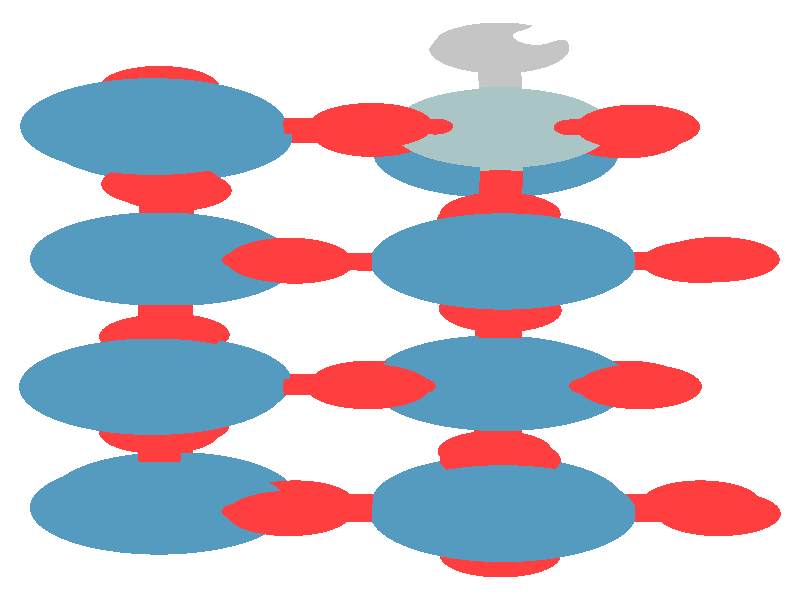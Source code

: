 #include "colors.inc"
#include "finish.inc"

global_settings {assumed_gamma 1 max_trace_level 6}
background {color White}
camera {perspective
  right -7.20*x up 14.93*y
  direction 50.00*z
  location <0,0,50.00> look_at <0,0,0>}
light_source {<  2.00,   3.00,  40.00> color White
  area_light <0.70, 0, 0>, <0, 0.70, 0>, 3, 3
  adaptive 1 jitter}

#declare simple = finish {phong 0.7}
#declare pale = finish {ambient .5 diffuse .85 roughness .001 specular 0.200 }
#declare intermediate = finish {ambient 0.3 diffuse 0.6 specular 0.10 roughness 0.04 }
#declare vmd = finish {ambient .0 diffuse .65 phong 0.1 phong_size 40. specular 0.500 }
#declare jmol = finish {ambient .2 diffuse .6 specular 1 roughness .001 metallic}
#declare ase2 = finish {ambient 0.05 brilliance 3 diffuse 0.6 metallic specular 0.70 roughness 0.04 reflection 0.15}
#declare ase3 = finish {ambient .15 brilliance 2 diffuse .6 metallic specular 1. roughness .001 reflection .0}
#declare glass = finish {ambient .05 diffuse .3 specular 1. roughness .001}
#declare glass2 = finish {ambient .0 diffuse .3 specular 1. reflection .25 roughness .001}
#declare Rcell = 0.100;
#declare Rbond = 0.200;

#macro atom(LOC, R, COL, TRANS, FIN)
  sphere{LOC, R texture{pigment{color COL transmit TRANS} finish{FIN}}}
#end
#macro constrain(LOC, R, COL, TRANS FIN)
union{torus{R, Rcell rotate 45*z texture{pigment{color COL transmit TRANS} finish{FIN}}}
      torus{R, Rcell rotate -45*z texture{pigment{color COL transmit TRANS} finish{FIN}}}
      translate LOC}
#end

atom(< -0.14,   6.75,  -1.53>, 0.26, rgb <1.00, 1.00, 1.00>, 0.0, ase3) // #0 
atom(<  1.44,   6.81,  -0.63>, 0.26, rgb <1.00, 1.00, 1.00>, 0.0, ase3) // #1 
atom(<  1.44,   6.81,  -2.43>, 0.26, rgb <1.00, 1.00, 1.00>, 0.0, ase3) // #2 
atom(<  0.92,   6.46,  -1.53>, 0.65, rgb <0.56, 0.56, 0.56>, 0.0, ase3) // #3 
atom(<  0.93,  -6.55,  -4.45>, 0.56, rgb <1.00, 0.05, 0.05>, 0.0, ase3) // #4 
atom(<  0.93,  -6.55,  -1.53>, 0.56, rgb <1.00, 0.05, 0.05>, 0.0, ase3) // #5 
atom(< -1.00,  -5.32,  -2.99>, 0.56, rgb <1.00, 0.05, 0.05>, 0.0, ase3) // #6 
atom(< -1.00,  -5.32,  -0.07>, 0.56, rgb <1.00, 0.05, 0.05>, 0.0, ase3) // #7 
atom(<  2.87,  -5.32,  -2.99>, 0.56, rgb <1.00, 0.05, 0.05>, 0.0, ase3) // #8 
atom(<  2.87,  -5.32,  -0.07>, 0.56, rgb <1.00, 0.05, 0.05>, 0.0, ase3) // #9 
atom(<  0.93,  -4.10,  -4.45>, 0.56, rgb <1.00, 0.05, 0.05>, 0.0, ase3) // #10 
atom(<  0.93,  -4.10,  -1.53>, 0.56, rgb <1.00, 0.05, 0.05>, 0.0, ase3) // #11 
atom(< -2.23,  -3.39,  -4.45>, 0.56, rgb <1.00, 0.05, 0.05>, 0.0, ase3) // #12 
atom(< -2.23,  -3.39,  -1.53>, 0.56, rgb <1.00, 0.05, 0.05>, 0.0, ase3) // #13 
atom(< -0.29,  -2.16,  -2.99>, 0.56, rgb <1.00, 0.05, 0.05>, 0.0, ase3) // #14 
atom(< -0.29,  -2.16,  -0.07>, 0.56, rgb <1.00, 0.05, 0.05>, 0.0, ase3) // #15 
atom(<  2.16,  -2.16,  -2.99>, 0.56, rgb <1.00, 0.05, 0.05>, 0.0, ase3) // #16 
atom(<  2.16,  -2.16,  -0.07>, 0.56, rgb <1.00, 0.05, 0.05>, 0.0, ase3) // #17 
atom(< -2.23,  -0.94,  -4.45>, 0.56, rgb <1.00, 0.05, 0.05>, 0.0, ase3) // #18 
atom(< -2.23,  -0.94,  -1.53>, 0.56, rgb <1.00, 0.05, 0.05>, 0.0, ase3) // #19 
atom(<  0.94,  -0.23,  -4.45>, 0.56, rgb <1.00, 0.05, 0.05>, 0.0, ase3) // #20 
atom(<  0.94,  -0.27,  -1.53>, 0.56, rgb <1.00, 0.05, 0.05>, 0.0, ase3) // #21 
atom(< -1.00,   0.99,  -2.99>, 0.56, rgb <1.00, 0.05, 0.05>, 0.0, ase3) // #22 
atom(< -1.00,   0.99,  -0.07>, 0.56, rgb <1.00, 0.05, 0.05>, 0.0, ase3) // #23 
atom(<  2.86,   1.01,  -2.99>, 0.56, rgb <1.00, 0.05, 0.05>, 0.0, ase3) // #24 
atom(<  2.86,   1.01,  -0.07>, 0.56, rgb <1.00, 0.05, 0.05>, 0.0, ase3) // #25 
atom(<  0.92,   2.17,  -4.45>, 0.56, rgb <1.00, 0.05, 0.05>, 0.0, ase3) // #26 
atom(<  0.93,   2.20,  -1.53>, 0.56, rgb <1.00, 0.05, 0.05>, 0.0, ase3) // #27 
atom(< -2.21,   2.97,  -4.45>, 0.56, rgb <1.00, 0.05, 0.05>, 0.0, ase3) // #28 
atom(< -2.21,   2.97,  -1.53>, 0.56, rgb <1.00, 0.05, 0.05>, 0.0, ase3) // #29 
atom(< -0.26,   4.34,  -3.06>, 0.56, rgb <1.00, 0.05, 0.05>, 0.0, ase3) // #30 
atom(< -0.26,   4.34,   0.00>, 0.56, rgb <1.00, 0.05, 0.05>, 0.0, ase3) // #31 
atom(<  2.14,   4.30,  -3.06>, 0.56, rgb <1.00, 0.05, 0.05>, 0.0, ase3) // #32 
atom(<  2.14,   4.30,  -0.00>, 0.56, rgb <1.00, 0.05, 0.05>, 0.0, ase3) // #33 
atom(< -2.23,   5.44,  -1.53>, 0.56, rgb <1.00, 0.05, 0.05>, 0.0, ase3) // #34 
atom(< -2.23,   5.47,  -4.45>, 0.56, rgb <1.00, 0.05, 0.05>, 0.0, ase3) // #35 
atom(< -2.23,  -5.32,  -4.45>, 1.20, rgb <0.09, 0.33, 0.53>, 0.0, ase3) // #36 
atom(< -2.23,  -5.32,  -1.53>, 1.20, rgb <0.09, 0.33, 0.53>, 0.0, ase3) // #37 
atom(<  0.93,  -5.32,  -2.99>, 1.20, rgb <0.09, 0.33, 0.53>, 0.0, ase3) // #38 
atom(<  0.93,  -5.32,  -0.07>, 1.20, rgb <0.09, 0.33, 0.53>, 0.0, ase3) // #39 
atom(< -2.23,  -2.16,  -2.99>, 1.20, rgb <0.09, 0.33, 0.53>, 0.0, ase3) // #40 
atom(< -2.23,  -2.16,  -0.07>, 1.20, rgb <0.09, 0.33, 0.53>, 0.0, ase3) // #41 
atom(<  0.93,  -2.16,  -4.45>, 1.20, rgb <0.09, 0.33, 0.53>, 0.0, ase3) // #42 
atom(<  0.93,  -2.16,  -1.53>, 1.20, rgb <0.09, 0.33, 0.53>, 0.0, ase3) // #43 
atom(<  0.93,   0.96,  -0.10>, 1.20, rgb <0.09, 0.33, 0.53>, 0.0, ase3) // #44 
atom(<  0.93,   0.96,  -2.97>, 1.20, rgb <0.09, 0.33, 0.53>, 0.0, ase3) // #45 
atom(< -2.22,   1.04,  -4.45>, 1.20, rgb <0.09, 0.33, 0.53>, 0.0, ase3) // #46 
atom(< -2.23,   1.05,  -1.53>, 1.20, rgb <0.09, 0.33, 0.53>, 0.0, ase3) // #47 
atom(<  0.94,   3.97,  -4.45>, 1.20, rgb <0.09, 0.33, 0.53>, 0.0, ase3) // #48 
atom(< -2.22,   4.32,  -0.07>, 1.20, rgb <0.09, 0.33, 0.53>, 0.0, ase3) // #49 
atom(< -2.22,   4.32,  -2.99>, 1.20, rgb <0.09, 0.33, 0.53>, 0.0, ase3) // #50 
atom(<  0.94,   4.41,  -1.53>, 1.02, rgb <0.40, 0.56, 0.56>, 0.0, ase3) // #51 
cylinder {<  0.92,   6.46,  -1.53>, <  0.39,   6.61,  -1.53>, Rbond texture{pigment {color rgb <0.56, 0.56, 0.56> transmit 0.0} finish{ase3}}}
cylinder {< -0.14,   6.75,  -1.53>, <  0.39,   6.61,  -1.53>, Rbond texture{pigment {color rgb <1.00, 1.00, 1.00> transmit 0.0} finish{ase3}}}
cylinder {<  0.92,   6.46,  -1.53>, <  1.18,   6.64,  -1.08>, Rbond texture{pigment {color rgb <0.56, 0.56, 0.56> transmit 0.0} finish{ase3}}}
cylinder {<  1.44,   6.81,  -0.63>, <  1.18,   6.64,  -1.08>, Rbond texture{pigment {color rgb <1.00, 1.00, 1.00> transmit 0.0} finish{ase3}}}
cylinder {<  0.92,   6.46,  -1.53>, <  1.18,   6.64,  -1.98>, Rbond texture{pigment {color rgb <0.56, 0.56, 0.56> transmit 0.0} finish{ase3}}}
cylinder {<  1.44,   6.81,  -2.43>, <  1.18,   6.64,  -1.98>, Rbond texture{pigment {color rgb <1.00, 1.00, 1.00> transmit 0.0} finish{ase3}}}
cylinder {< -2.23,  -5.32,  -4.45>, < -1.62,  -5.32,  -3.72>, Rbond texture{pigment {color rgb <0.09, 0.33, 0.53> transmit 0.0} finish{ase3}}}
cylinder {< -1.00,  -5.32,  -2.99>, < -1.62,  -5.32,  -3.72>, Rbond texture{pigment {color rgb <1.00, 0.05, 0.05> transmit 0.0} finish{ase3}}}
cylinder {< -2.23,  -5.32,  -4.45>, < -2.23,  -4.36,  -4.45>, Rbond texture{pigment {color rgb <0.09, 0.33, 0.53> transmit 0.0} finish{ase3}}}
cylinder {< -2.23,  -3.39,  -4.45>, < -2.23,  -4.36,  -4.45>, Rbond texture{pigment {color rgb <1.00, 0.05, 0.05> transmit 0.0} finish{ase3}}}
cylinder {< -2.23,  -5.32,  -1.53>, < -1.62,  -5.32,  -2.26>, Rbond texture{pigment {color rgb <0.09, 0.33, 0.53> transmit 0.0} finish{ase3}}}
cylinder {< -1.00,  -5.32,  -2.99>, < -1.62,  -5.32,  -2.26>, Rbond texture{pigment {color rgb <1.00, 0.05, 0.05> transmit 0.0} finish{ase3}}}
cylinder {< -2.23,  -5.32,  -1.53>, < -1.62,  -5.32,  -0.80>, Rbond texture{pigment {color rgb <0.09, 0.33, 0.53> transmit 0.0} finish{ase3}}}
cylinder {< -1.00,  -5.32,  -0.07>, < -1.62,  -5.32,  -0.80>, Rbond texture{pigment {color rgb <1.00, 0.05, 0.05> transmit 0.0} finish{ase3}}}
cylinder {< -2.23,  -5.32,  -1.53>, < -2.23,  -4.36,  -1.53>, Rbond texture{pigment {color rgb <0.09, 0.33, 0.53> transmit 0.0} finish{ase3}}}
cylinder {< -2.23,  -3.39,  -1.53>, < -2.23,  -4.36,  -1.53>, Rbond texture{pigment {color rgb <1.00, 0.05, 0.05> transmit 0.0} finish{ase3}}}
cylinder {<  0.93,  -5.32,  -2.99>, <  0.93,  -5.94,  -3.72>, Rbond texture{pigment {color rgb <0.09, 0.33, 0.53> transmit 0.0} finish{ase3}}}
cylinder {<  0.93,  -6.55,  -4.45>, <  0.93,  -5.94,  -3.72>, Rbond texture{pigment {color rgb <1.00, 0.05, 0.05> transmit 0.0} finish{ase3}}}
cylinder {<  0.93,  -5.32,  -2.99>, <  0.93,  -5.94,  -2.26>, Rbond texture{pigment {color rgb <0.09, 0.33, 0.53> transmit 0.0} finish{ase3}}}
cylinder {<  0.93,  -6.55,  -1.53>, <  0.93,  -5.94,  -2.26>, Rbond texture{pigment {color rgb <1.00, 0.05, 0.05> transmit 0.0} finish{ase3}}}
cylinder {<  0.93,  -5.32,  -2.99>, < -0.04,  -5.32,  -2.99>, Rbond texture{pigment {color rgb <0.09, 0.33, 0.53> transmit 0.0} finish{ase3}}}
cylinder {< -1.00,  -5.32,  -2.99>, < -0.04,  -5.32,  -2.99>, Rbond texture{pigment {color rgb <1.00, 0.05, 0.05> transmit 0.0} finish{ase3}}}
cylinder {<  0.93,  -5.32,  -2.99>, <  1.90,  -5.32,  -2.99>, Rbond texture{pigment {color rgb <0.09, 0.33, 0.53> transmit 0.0} finish{ase3}}}
cylinder {<  2.87,  -5.32,  -2.99>, <  1.90,  -5.32,  -2.99>, Rbond texture{pigment {color rgb <1.00, 0.05, 0.05> transmit 0.0} finish{ase3}}}
cylinder {<  0.93,  -5.32,  -2.99>, <  0.93,  -4.71,  -3.72>, Rbond texture{pigment {color rgb <0.09, 0.33, 0.53> transmit 0.0} finish{ase3}}}
cylinder {<  0.93,  -4.10,  -4.45>, <  0.93,  -4.71,  -3.72>, Rbond texture{pigment {color rgb <1.00, 0.05, 0.05> transmit 0.0} finish{ase3}}}
cylinder {<  0.93,  -5.32,  -2.99>, <  0.93,  -4.71,  -2.26>, Rbond texture{pigment {color rgb <0.09, 0.33, 0.53> transmit 0.0} finish{ase3}}}
cylinder {<  0.93,  -4.10,  -1.53>, <  0.93,  -4.71,  -2.26>, Rbond texture{pigment {color rgb <1.00, 0.05, 0.05> transmit 0.0} finish{ase3}}}
cylinder {<  0.93,  -5.32,  -0.07>, <  0.93,  -5.94,  -0.80>, Rbond texture{pigment {color rgb <0.09, 0.33, 0.53> transmit 0.0} finish{ase3}}}
cylinder {<  0.93,  -6.55,  -1.53>, <  0.93,  -5.94,  -0.80>, Rbond texture{pigment {color rgb <1.00, 0.05, 0.05> transmit 0.0} finish{ase3}}}
cylinder {<  0.93,  -5.32,  -0.07>, < -0.04,  -5.32,  -0.07>, Rbond texture{pigment {color rgb <0.09, 0.33, 0.53> transmit 0.0} finish{ase3}}}
cylinder {< -1.00,  -5.32,  -0.07>, < -0.04,  -5.32,  -0.07>, Rbond texture{pigment {color rgb <1.00, 0.05, 0.05> transmit 0.0} finish{ase3}}}
cylinder {<  0.93,  -5.32,  -0.07>, <  1.90,  -5.32,  -0.07>, Rbond texture{pigment {color rgb <0.09, 0.33, 0.53> transmit 0.0} finish{ase3}}}
cylinder {<  2.87,  -5.32,  -0.07>, <  1.90,  -5.32,  -0.07>, Rbond texture{pigment {color rgb <1.00, 0.05, 0.05> transmit 0.0} finish{ase3}}}
cylinder {<  0.93,  -5.32,  -0.07>, <  0.93,  -4.71,  -0.80>, Rbond texture{pigment {color rgb <0.09, 0.33, 0.53> transmit 0.0} finish{ase3}}}
cylinder {<  0.93,  -4.10,  -1.53>, <  0.93,  -4.71,  -0.80>, Rbond texture{pigment {color rgb <1.00, 0.05, 0.05> transmit 0.0} finish{ase3}}}
cylinder {< -2.23,  -2.16,  -2.99>, < -2.23,  -2.78,  -3.72>, Rbond texture{pigment {color rgb <0.09, 0.33, 0.53> transmit 0.0} finish{ase3}}}
cylinder {< -2.23,  -3.39,  -4.45>, < -2.23,  -2.78,  -3.72>, Rbond texture{pigment {color rgb <1.00, 0.05, 0.05> transmit 0.0} finish{ase3}}}
cylinder {< -2.23,  -2.16,  -2.99>, < -2.23,  -2.78,  -2.26>, Rbond texture{pigment {color rgb <0.09, 0.33, 0.53> transmit 0.0} finish{ase3}}}
cylinder {< -2.23,  -3.39,  -1.53>, < -2.23,  -2.78,  -2.26>, Rbond texture{pigment {color rgb <1.00, 0.05, 0.05> transmit 0.0} finish{ase3}}}
cylinder {< -2.23,  -2.16,  -2.99>, < -1.26,  -2.16,  -2.99>, Rbond texture{pigment {color rgb <0.09, 0.33, 0.53> transmit 0.0} finish{ase3}}}
cylinder {< -0.29,  -2.16,  -2.99>, < -1.26,  -2.16,  -2.99>, Rbond texture{pigment {color rgb <1.00, 0.05, 0.05> transmit 0.0} finish{ase3}}}
cylinder {< -2.23,  -2.16,  -2.99>, < -2.23,  -1.55,  -3.72>, Rbond texture{pigment {color rgb <0.09, 0.33, 0.53> transmit 0.0} finish{ase3}}}
cylinder {< -2.23,  -0.94,  -4.45>, < -2.23,  -1.55,  -3.72>, Rbond texture{pigment {color rgb <1.00, 0.05, 0.05> transmit 0.0} finish{ase3}}}
cylinder {< -2.23,  -2.16,  -2.99>, < -2.23,  -1.55,  -2.26>, Rbond texture{pigment {color rgb <0.09, 0.33, 0.53> transmit 0.0} finish{ase3}}}
cylinder {< -2.23,  -0.94,  -1.53>, < -2.23,  -1.55,  -2.26>, Rbond texture{pigment {color rgb <1.00, 0.05, 0.05> transmit 0.0} finish{ase3}}}
cylinder {< -2.23,  -2.16,  -0.07>, < -2.23,  -2.78,  -0.80>, Rbond texture{pigment {color rgb <0.09, 0.33, 0.53> transmit 0.0} finish{ase3}}}
cylinder {< -2.23,  -3.39,  -1.53>, < -2.23,  -2.78,  -0.80>, Rbond texture{pigment {color rgb <1.00, 0.05, 0.05> transmit 0.0} finish{ase3}}}
cylinder {< -2.23,  -2.16,  -0.07>, < -1.26,  -2.16,  -0.07>, Rbond texture{pigment {color rgb <0.09, 0.33, 0.53> transmit 0.0} finish{ase3}}}
cylinder {< -0.29,  -2.16,  -0.07>, < -1.26,  -2.16,  -0.07>, Rbond texture{pigment {color rgb <1.00, 0.05, 0.05> transmit 0.0} finish{ase3}}}
cylinder {< -2.23,  -2.16,  -0.07>, < -2.23,  -1.55,  -0.80>, Rbond texture{pigment {color rgb <0.09, 0.33, 0.53> transmit 0.0} finish{ase3}}}
cylinder {< -2.23,  -0.94,  -1.53>, < -2.23,  -1.55,  -0.80>, Rbond texture{pigment {color rgb <1.00, 0.05, 0.05> transmit 0.0} finish{ase3}}}
cylinder {<  0.93,  -2.16,  -4.45>, <  0.93,  -3.13,  -4.45>, Rbond texture{pigment {color rgb <0.09, 0.33, 0.53> transmit 0.0} finish{ase3}}}
cylinder {<  0.93,  -4.10,  -4.45>, <  0.93,  -3.13,  -4.45>, Rbond texture{pigment {color rgb <1.00, 0.05, 0.05> transmit 0.0} finish{ase3}}}
cylinder {<  0.93,  -2.16,  -4.45>, <  0.32,  -2.16,  -3.72>, Rbond texture{pigment {color rgb <0.09, 0.33, 0.53> transmit 0.0} finish{ase3}}}
cylinder {< -0.29,  -2.16,  -2.99>, <  0.32,  -2.16,  -3.72>, Rbond texture{pigment {color rgb <1.00, 0.05, 0.05> transmit 0.0} finish{ase3}}}
cylinder {<  0.93,  -2.16,  -4.45>, <  1.54,  -2.16,  -3.72>, Rbond texture{pigment {color rgb <0.09, 0.33, 0.53> transmit 0.0} finish{ase3}}}
cylinder {<  2.16,  -2.16,  -2.99>, <  1.54,  -2.16,  -3.72>, Rbond texture{pigment {color rgb <1.00, 0.05, 0.05> transmit 0.0} finish{ase3}}}
cylinder {<  0.93,  -2.16,  -4.45>, <  0.93,  -1.20,  -4.45>, Rbond texture{pigment {color rgb <0.09, 0.33, 0.53> transmit 0.0} finish{ase3}}}
cylinder {<  0.94,  -0.23,  -4.45>, <  0.93,  -1.20,  -4.45>, Rbond texture{pigment {color rgb <1.00, 0.05, 0.05> transmit 0.0} finish{ase3}}}
cylinder {<  0.93,  -2.16,  -1.53>, <  0.93,  -3.13,  -1.53>, Rbond texture{pigment {color rgb <0.09, 0.33, 0.53> transmit 0.0} finish{ase3}}}
cylinder {<  0.93,  -4.10,  -1.53>, <  0.93,  -3.13,  -1.53>, Rbond texture{pigment {color rgb <1.00, 0.05, 0.05> transmit 0.0} finish{ase3}}}
cylinder {<  0.93,  -2.16,  -1.53>, <  0.32,  -2.16,  -2.26>, Rbond texture{pigment {color rgb <0.09, 0.33, 0.53> transmit 0.0} finish{ase3}}}
cylinder {< -0.29,  -2.16,  -2.99>, <  0.32,  -2.16,  -2.26>, Rbond texture{pigment {color rgb <1.00, 0.05, 0.05> transmit 0.0} finish{ase3}}}
cylinder {<  0.93,  -2.16,  -1.53>, <  0.32,  -2.16,  -0.80>, Rbond texture{pigment {color rgb <0.09, 0.33, 0.53> transmit 0.0} finish{ase3}}}
cylinder {< -0.29,  -2.16,  -0.07>, <  0.32,  -2.16,  -0.80>, Rbond texture{pigment {color rgb <1.00, 0.05, 0.05> transmit 0.0} finish{ase3}}}
cylinder {<  0.93,  -2.16,  -1.53>, <  1.54,  -2.16,  -2.26>, Rbond texture{pigment {color rgb <0.09, 0.33, 0.53> transmit 0.0} finish{ase3}}}
cylinder {<  2.16,  -2.16,  -2.99>, <  1.54,  -2.16,  -2.26>, Rbond texture{pigment {color rgb <1.00, 0.05, 0.05> transmit 0.0} finish{ase3}}}
cylinder {<  0.93,  -2.16,  -1.53>, <  1.54,  -2.16,  -0.80>, Rbond texture{pigment {color rgb <0.09, 0.33, 0.53> transmit 0.0} finish{ase3}}}
cylinder {<  2.16,  -2.16,  -0.07>, <  1.54,  -2.16,  -0.80>, Rbond texture{pigment {color rgb <1.00, 0.05, 0.05> transmit 0.0} finish{ase3}}}
cylinder {<  0.93,  -2.16,  -1.53>, <  0.93,  -1.21,  -1.53>, Rbond texture{pigment {color rgb <0.09, 0.33, 0.53> transmit 0.0} finish{ase3}}}
cylinder {<  0.94,  -0.27,  -1.53>, <  0.93,  -1.21,  -1.53>, Rbond texture{pigment {color rgb <1.00, 0.05, 0.05> transmit 0.0} finish{ase3}}}
cylinder {<  0.93,   0.96,  -0.10>, <  0.93,   0.34,  -0.81>, Rbond texture{pigment {color rgb <0.09, 0.33, 0.53> transmit 0.0} finish{ase3}}}
cylinder {<  0.94,  -0.27,  -1.53>, <  0.93,   0.34,  -0.81>, Rbond texture{pigment {color rgb <1.00, 0.05, 0.05> transmit 0.0} finish{ase3}}}
cylinder {<  0.93,   0.96,  -0.10>, < -0.03,   0.97,  -0.08>, Rbond texture{pigment {color rgb <0.09, 0.33, 0.53> transmit 0.0} finish{ase3}}}
cylinder {< -1.00,   0.99,  -0.07>, < -0.03,   0.97,  -0.08>, Rbond texture{pigment {color rgb <1.00, 0.05, 0.05> transmit 0.0} finish{ase3}}}
cylinder {<  0.93,   0.96,  -0.10>, <  1.90,   0.98,  -0.08>, Rbond texture{pigment {color rgb <0.09, 0.33, 0.53> transmit 0.0} finish{ase3}}}
cylinder {<  2.86,   1.01,  -0.07>, <  1.90,   0.98,  -0.08>, Rbond texture{pigment {color rgb <1.00, 0.05, 0.05> transmit 0.0} finish{ase3}}}
cylinder {<  0.93,   0.96,  -0.10>, <  0.93,   1.58,  -0.81>, Rbond texture{pigment {color rgb <0.09, 0.33, 0.53> transmit 0.0} finish{ase3}}}
cylinder {<  0.93,   2.20,  -1.53>, <  0.93,   1.58,  -0.81>, Rbond texture{pigment {color rgb <1.00, 0.05, 0.05> transmit 0.0} finish{ase3}}}
cylinder {<  0.93,   0.96,  -2.97>, <  0.93,   0.36,  -3.71>, Rbond texture{pigment {color rgb <0.09, 0.33, 0.53> transmit 0.0} finish{ase3}}}
cylinder {<  0.94,  -0.23,  -4.45>, <  0.93,   0.36,  -3.71>, Rbond texture{pigment {color rgb <1.00, 0.05, 0.05> transmit 0.0} finish{ase3}}}
cylinder {<  0.93,   0.96,  -2.97>, <  0.93,   0.34,  -2.25>, Rbond texture{pigment {color rgb <0.09, 0.33, 0.53> transmit 0.0} finish{ase3}}}
cylinder {<  0.94,  -0.27,  -1.53>, <  0.93,   0.34,  -2.25>, Rbond texture{pigment {color rgb <1.00, 0.05, 0.05> transmit 0.0} finish{ase3}}}
cylinder {<  0.93,   0.96,  -2.97>, < -0.03,   0.97,  -2.98>, Rbond texture{pigment {color rgb <0.09, 0.33, 0.53> transmit 0.0} finish{ase3}}}
cylinder {< -1.00,   0.99,  -2.99>, < -0.03,   0.97,  -2.98>, Rbond texture{pigment {color rgb <1.00, 0.05, 0.05> transmit 0.0} finish{ase3}}}
cylinder {<  0.93,   0.96,  -2.97>, <  1.90,   0.98,  -2.98>, Rbond texture{pigment {color rgb <0.09, 0.33, 0.53> transmit 0.0} finish{ase3}}}
cylinder {<  2.86,   1.01,  -2.99>, <  1.90,   0.98,  -2.98>, Rbond texture{pigment {color rgb <1.00, 0.05, 0.05> transmit 0.0} finish{ase3}}}
cylinder {<  0.93,   0.96,  -2.97>, <  0.93,   1.56,  -3.71>, Rbond texture{pigment {color rgb <0.09, 0.33, 0.53> transmit 0.0} finish{ase3}}}
cylinder {<  0.92,   2.17,  -4.45>, <  0.93,   1.56,  -3.71>, Rbond texture{pigment {color rgb <1.00, 0.05, 0.05> transmit 0.0} finish{ase3}}}
cylinder {<  0.93,   0.96,  -2.97>, <  0.93,   1.58,  -2.25>, Rbond texture{pigment {color rgb <0.09, 0.33, 0.53> transmit 0.0} finish{ase3}}}
cylinder {<  0.93,   2.20,  -1.53>, <  0.93,   1.58,  -2.25>, Rbond texture{pigment {color rgb <1.00, 0.05, 0.05> transmit 0.0} finish{ase3}}}
cylinder {< -2.22,   1.04,  -4.45>, < -2.23,   0.05,  -4.45>, Rbond texture{pigment {color rgb <0.09, 0.33, 0.53> transmit 0.0} finish{ase3}}}
cylinder {< -2.23,  -0.94,  -4.45>, < -2.23,   0.05,  -4.45>, Rbond texture{pigment {color rgb <1.00, 0.05, 0.05> transmit 0.0} finish{ase3}}}
cylinder {< -2.22,   1.04,  -4.45>, < -1.61,   1.01,  -3.72>, Rbond texture{pigment {color rgb <0.09, 0.33, 0.53> transmit 0.0} finish{ase3}}}
cylinder {< -1.00,   0.99,  -2.99>, < -1.61,   1.01,  -3.72>, Rbond texture{pigment {color rgb <1.00, 0.05, 0.05> transmit 0.0} finish{ase3}}}
cylinder {< -2.22,   1.04,  -4.45>, < -2.22,   2.00,  -4.45>, Rbond texture{pigment {color rgb <0.09, 0.33, 0.53> transmit 0.0} finish{ase3}}}
cylinder {< -2.21,   2.97,  -4.45>, < -2.22,   2.00,  -4.45>, Rbond texture{pigment {color rgb <1.00, 0.05, 0.05> transmit 0.0} finish{ase3}}}
cylinder {< -2.23,   1.05,  -1.53>, < -2.23,   0.06,  -1.53>, Rbond texture{pigment {color rgb <0.09, 0.33, 0.53> transmit 0.0} finish{ase3}}}
cylinder {< -2.23,  -0.94,  -1.53>, < -2.23,   0.06,  -1.53>, Rbond texture{pigment {color rgb <1.00, 0.05, 0.05> transmit 0.0} finish{ase3}}}
cylinder {< -2.23,   1.05,  -1.53>, < -1.61,   1.02,  -2.26>, Rbond texture{pigment {color rgb <0.09, 0.33, 0.53> transmit 0.0} finish{ase3}}}
cylinder {< -1.00,   0.99,  -2.99>, < -1.61,   1.02,  -2.26>, Rbond texture{pigment {color rgb <1.00, 0.05, 0.05> transmit 0.0} finish{ase3}}}
cylinder {< -2.23,   1.05,  -1.53>, < -1.61,   1.02,  -0.80>, Rbond texture{pigment {color rgb <0.09, 0.33, 0.53> transmit 0.0} finish{ase3}}}
cylinder {< -1.00,   0.99,  -0.07>, < -1.61,   1.02,  -0.80>, Rbond texture{pigment {color rgb <1.00, 0.05, 0.05> transmit 0.0} finish{ase3}}}
cylinder {< -2.23,   1.05,  -1.53>, < -2.22,   2.01,  -1.53>, Rbond texture{pigment {color rgb <0.09, 0.33, 0.53> transmit 0.0} finish{ase3}}}
cylinder {< -2.21,   2.97,  -1.53>, < -2.22,   2.01,  -1.53>, Rbond texture{pigment {color rgb <1.00, 0.05, 0.05> transmit 0.0} finish{ase3}}}
cylinder {<  0.94,   3.97,  -4.45>, <  0.93,   3.07,  -4.45>, Rbond texture{pigment {color rgb <0.09, 0.33, 0.53> transmit 0.0} finish{ase3}}}
cylinder {<  0.92,   2.17,  -4.45>, <  0.93,   3.07,  -4.45>, Rbond texture{pigment {color rgb <1.00, 0.05, 0.05> transmit 0.0} finish{ase3}}}
cylinder {<  0.94,   3.97,  -4.45>, <  0.34,   4.16,  -3.76>, Rbond texture{pigment {color rgb <0.09, 0.33, 0.53> transmit 0.0} finish{ase3}}}
cylinder {< -0.26,   4.34,  -3.06>, <  0.34,   4.16,  -3.76>, Rbond texture{pigment {color rgb <1.00, 0.05, 0.05> transmit 0.0} finish{ase3}}}
cylinder {<  0.94,   3.97,  -4.45>, <  1.54,   4.14,  -3.76>, Rbond texture{pigment {color rgb <0.09, 0.33, 0.53> transmit 0.0} finish{ase3}}}
cylinder {<  2.14,   4.30,  -3.06>, <  1.54,   4.14,  -3.76>, Rbond texture{pigment {color rgb <1.00, 0.05, 0.05> transmit 0.0} finish{ase3}}}
cylinder {< -2.22,   4.32,  -0.07>, < -2.22,   3.65,  -0.80>, Rbond texture{pigment {color rgb <0.09, 0.33, 0.53> transmit 0.0} finish{ase3}}}
cylinder {< -2.21,   2.97,  -1.53>, < -2.22,   3.65,  -0.80>, Rbond texture{pigment {color rgb <1.00, 0.05, 0.05> transmit 0.0} finish{ase3}}}
cylinder {< -2.22,   4.32,  -0.07>, < -1.24,   4.33,  -0.03>, Rbond texture{pigment {color rgb <0.09, 0.33, 0.53> transmit 0.0} finish{ase3}}}
cylinder {< -0.26,   4.34,   0.00>, < -1.24,   4.33,  -0.03>, Rbond texture{pigment {color rgb <1.00, 0.05, 0.05> transmit 0.0} finish{ase3}}}
cylinder {< -2.22,   4.32,  -0.07>, < -2.23,   4.88,  -0.80>, Rbond texture{pigment {color rgb <0.09, 0.33, 0.53> transmit 0.0} finish{ase3}}}
cylinder {< -2.23,   5.44,  -1.53>, < -2.23,   4.88,  -0.80>, Rbond texture{pigment {color rgb <1.00, 0.05, 0.05> transmit 0.0} finish{ase3}}}
cylinder {< -2.22,   4.32,  -2.99>, < -2.21,   3.64,  -3.72>, Rbond texture{pigment {color rgb <0.09, 0.33, 0.53> transmit 0.0} finish{ase3}}}
cylinder {< -2.21,   2.97,  -4.45>, < -2.21,   3.64,  -3.72>, Rbond texture{pigment {color rgb <1.00, 0.05, 0.05> transmit 0.0} finish{ase3}}}
cylinder {< -2.22,   4.32,  -2.99>, < -2.22,   3.65,  -2.26>, Rbond texture{pigment {color rgb <0.09, 0.33, 0.53> transmit 0.0} finish{ase3}}}
cylinder {< -2.21,   2.97,  -1.53>, < -2.22,   3.65,  -2.26>, Rbond texture{pigment {color rgb <1.00, 0.05, 0.05> transmit 0.0} finish{ase3}}}
cylinder {< -2.22,   4.32,  -2.99>, < -1.24,   4.33,  -3.03>, Rbond texture{pigment {color rgb <0.09, 0.33, 0.53> transmit 0.0} finish{ase3}}}
cylinder {< -0.26,   4.34,  -3.06>, < -1.24,   4.33,  -3.03>, Rbond texture{pigment {color rgb <1.00, 0.05, 0.05> transmit 0.0} finish{ase3}}}
cylinder {< -2.22,   4.32,  -2.99>, < -2.23,   4.88,  -2.26>, Rbond texture{pigment {color rgb <0.09, 0.33, 0.53> transmit 0.0} finish{ase3}}}
cylinder {< -2.23,   5.44,  -1.53>, < -2.23,   4.88,  -2.26>, Rbond texture{pigment {color rgb <1.00, 0.05, 0.05> transmit 0.0} finish{ase3}}}
cylinder {< -2.22,   4.32,  -2.99>, < -2.23,   4.89,  -3.72>, Rbond texture{pigment {color rgb <0.09, 0.33, 0.53> transmit 0.0} finish{ase3}}}
cylinder {< -2.23,   5.47,  -4.45>, < -2.23,   4.89,  -3.72>, Rbond texture{pigment {color rgb <1.00, 0.05, 0.05> transmit 0.0} finish{ase3}}}
cylinder {<  0.94,   4.41,  -1.53>, <  0.93,   5.44,  -1.53>, Rbond texture{pigment {color rgb <0.40, 0.56, 0.56> transmit 0.0} finish{ase3}}}
cylinder {<  0.92,   6.46,  -1.53>, <  0.93,   5.44,  -1.53>, Rbond texture{pigment {color rgb <0.56, 0.56, 0.56> transmit 0.0} finish{ase3}}}
cylinder {<  0.94,   4.41,  -1.53>, <  0.94,   3.31,  -1.53>, Rbond texture{pigment {color rgb <0.40, 0.56, 0.56> transmit 0.0} finish{ase3}}}
cylinder {<  0.93,   2.20,  -1.53>, <  0.94,   3.31,  -1.53>, Rbond texture{pigment {color rgb <1.00, 0.05, 0.05> transmit 0.0} finish{ase3}}}
cylinder {<  0.94,   4.41,  -1.53>, <  0.34,   4.38,  -2.29>, Rbond texture{pigment {color rgb <0.40, 0.56, 0.56> transmit 0.0} finish{ase3}}}
cylinder {< -0.26,   4.34,  -3.06>, <  0.34,   4.38,  -2.29>, Rbond texture{pigment {color rgb <1.00, 0.05, 0.05> transmit 0.0} finish{ase3}}}
cylinder {<  0.94,   4.41,  -1.53>, <  0.34,   4.38,  -0.76>, Rbond texture{pigment {color rgb <0.40, 0.56, 0.56> transmit 0.0} finish{ase3}}}
cylinder {< -0.26,   4.34,   0.00>, <  0.34,   4.38,  -0.76>, Rbond texture{pigment {color rgb <1.00, 0.05, 0.05> transmit 0.0} finish{ase3}}}
cylinder {<  0.94,   4.41,  -1.53>, <  1.54,   4.36,  -2.29>, Rbond texture{pigment {color rgb <0.40, 0.56, 0.56> transmit 0.0} finish{ase3}}}
cylinder {<  2.14,   4.30,  -3.06>, <  1.54,   4.36,  -2.29>, Rbond texture{pigment {color rgb <1.00, 0.05, 0.05> transmit 0.0} finish{ase3}}}
cylinder {<  0.94,   4.41,  -1.53>, <  1.54,   4.36,  -0.77>, Rbond texture{pigment {color rgb <0.40, 0.56, 0.56> transmit 0.0} finish{ase3}}}
cylinder {<  2.14,   4.30,  -0.00>, <  1.54,   4.36,  -0.77>, Rbond texture{pigment {color rgb <1.00, 0.05, 0.05> transmit 0.0} finish{ase3}}}
